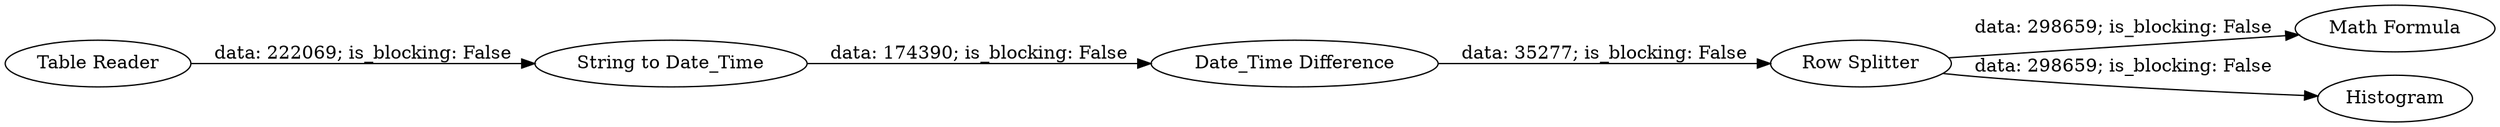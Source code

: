 digraph {
	"1775624716713260910_4" [label="Row Splitter"]
	"1775624716713260910_2" [label="String to Date_Time"]
	"1775624716713260910_5" [label="Math Formula"]
	"1775624716713260910_1" [label="Table Reader"]
	"1775624716713260910_6" [label=Histogram]
	"1775624716713260910_3" [label="Date_Time Difference"]
	"1775624716713260910_4" -> "1775624716713260910_6" [label="data: 298659; is_blocking: False"]
	"1775624716713260910_1" -> "1775624716713260910_2" [label="data: 222069; is_blocking: False"]
	"1775624716713260910_4" -> "1775624716713260910_5" [label="data: 298659; is_blocking: False"]
	"1775624716713260910_2" -> "1775624716713260910_3" [label="data: 174390; is_blocking: False"]
	"1775624716713260910_3" -> "1775624716713260910_4" [label="data: 35277; is_blocking: False"]
	rankdir=LR
}
